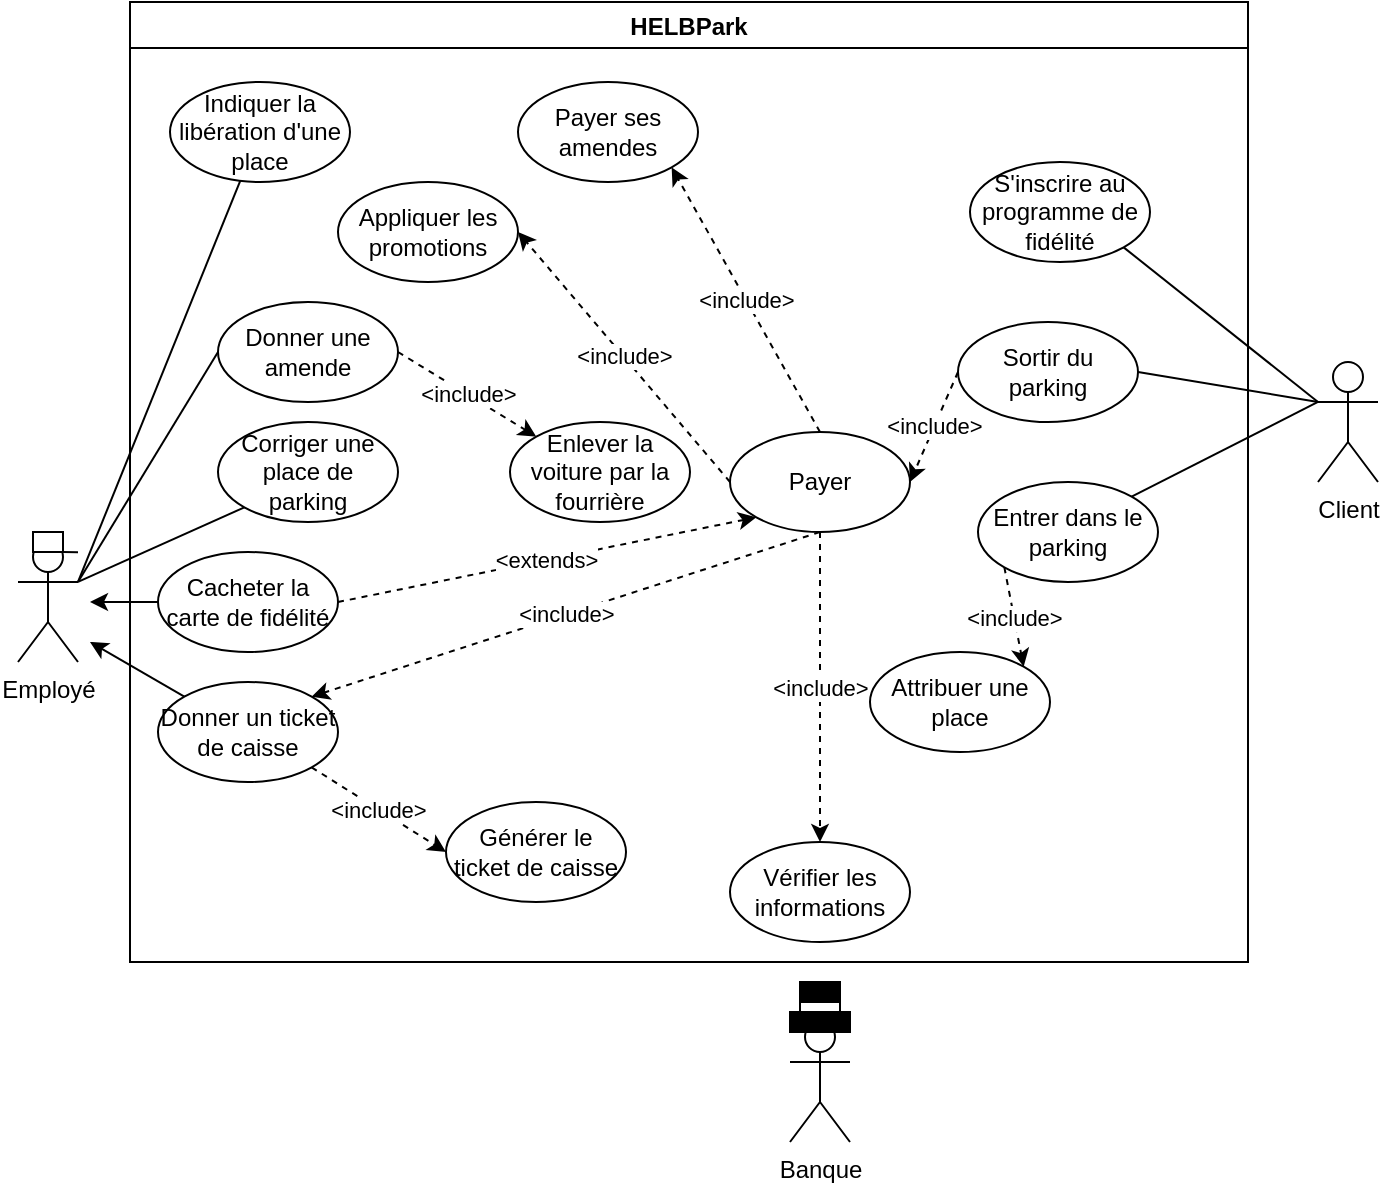 <mxfile version="18.1.3" type="device"><diagram id="cG1ArwMpKyvezLIBLgJS" name="Page-1"><mxGraphModel dx="1673" dy="829" grid="1" gridSize="10" guides="1" tooltips="1" connect="1" arrows="1" fold="1" page="1" pageScale="1" pageWidth="827" pageHeight="1169" math="0" shadow="0"><root><mxCell id="0"/><mxCell id="1" parent="0"/><mxCell id="veFxafGu9O8xiHkzrwqc-40" value="HELBPark" style="swimlane;fillColor=#FFFFFF;" parent="1" vertex="1"><mxGeometry x="130" y="50" width="559" height="480" as="geometry"><mxRectangle x="130" y="50" width="90" height="23" as="alternateBounds"/></mxGeometry></mxCell><mxCell id="veFxafGu9O8xiHkzrwqc-5" value="Attribuer une place" style="ellipse;whiteSpace=wrap;html=1;" parent="veFxafGu9O8xiHkzrwqc-40" vertex="1"><mxGeometry x="370" y="325" width="90" height="50" as="geometry"/></mxCell><mxCell id="veFxafGu9O8xiHkzrwqc-8" value="Générer le ticket de caisse" style="ellipse;whiteSpace=wrap;html=1;" parent="veFxafGu9O8xiHkzrwqc-40" vertex="1"><mxGeometry x="158" y="400" width="90" height="50" as="geometry"/></mxCell><mxCell id="veFxafGu9O8xiHkzrwqc-6" value="Indiquer la libération d'une place" style="ellipse;whiteSpace=wrap;html=1;" parent="veFxafGu9O8xiHkzrwqc-40" vertex="1"><mxGeometry x="20" y="40" width="90" height="50" as="geometry"/></mxCell><mxCell id="veFxafGu9O8xiHkzrwqc-54" value="&amp;lt;include&amp;gt;" style="edgeStyle=none;rounded=0;orthogonalLoop=1;jettySize=auto;html=1;exitX=1;exitY=0.5;exitDx=0;exitDy=0;entryX=0;entryY=0;entryDx=0;entryDy=0;endArrow=classic;endFill=1;dashed=1;" parent="veFxafGu9O8xiHkzrwqc-40" source="veFxafGu9O8xiHkzrwqc-20" target="veFxafGu9O8xiHkzrwqc-53" edge="1"><mxGeometry relative="1" as="geometry"/></mxCell><mxCell id="veFxafGu9O8xiHkzrwqc-20" value="Donner une amende" style="ellipse;whiteSpace=wrap;html=1;" parent="veFxafGu9O8xiHkzrwqc-40" vertex="1"><mxGeometry x="44" y="150" width="90" height="50" as="geometry"/></mxCell><mxCell id="veFxafGu9O8xiHkzrwqc-9" value="Corriger une place de parking" style="ellipse;whiteSpace=wrap;html=1;" parent="veFxafGu9O8xiHkzrwqc-40" vertex="1"><mxGeometry x="44" y="210" width="90" height="50" as="geometry"/></mxCell><mxCell id="veFxafGu9O8xiHkzrwqc-14" value="Cacheter la carte de fidélité" style="ellipse;whiteSpace=wrap;html=1;" parent="veFxafGu9O8xiHkzrwqc-40" vertex="1"><mxGeometry x="14" y="275" width="90" height="50" as="geometry"/></mxCell><mxCell id="veFxafGu9O8xiHkzrwqc-7" value="Donner un ticket de caisse" style="ellipse;whiteSpace=wrap;html=1;" parent="veFxafGu9O8xiHkzrwqc-40" vertex="1"><mxGeometry x="14" y="340" width="90" height="50" as="geometry"/></mxCell><mxCell id="veFxafGu9O8xiHkzrwqc-33" value="&amp;lt;include&amp;gt;" style="edgeStyle=none;rounded=0;orthogonalLoop=1;jettySize=auto;html=1;exitX=1;exitY=1;exitDx=0;exitDy=0;entryX=0;entryY=0.5;entryDx=0;entryDy=0;dashed=1;endArrow=classic;endFill=1;" parent="veFxafGu9O8xiHkzrwqc-40" source="veFxafGu9O8xiHkzrwqc-7" target="veFxafGu9O8xiHkzrwqc-8" edge="1"><mxGeometry relative="1" as="geometry"/></mxCell><mxCell id="veFxafGu9O8xiHkzrwqc-53" value="Enlever la voiture par la fourrière" style="ellipse;whiteSpace=wrap;html=1;" parent="veFxafGu9O8xiHkzrwqc-40" vertex="1"><mxGeometry x="190" y="210" width="90" height="50" as="geometry"/></mxCell><mxCell id="PK204W9WzjQ7m5yzsSYm-2" value="&amp;lt;include&amp;gt;" style="edgeStyle=orthogonalEdgeStyle;rounded=0;orthogonalLoop=1;jettySize=auto;html=1;exitX=0.5;exitY=1;exitDx=0;exitDy=0;entryX=0.5;entryY=0;entryDx=0;entryDy=0;dashed=1;" edge="1" parent="veFxafGu9O8xiHkzrwqc-40" source="veFxafGu9O8xiHkzrwqc-18" target="PK204W9WzjQ7m5yzsSYm-1"><mxGeometry relative="1" as="geometry"/></mxCell><mxCell id="veFxafGu9O8xiHkzrwqc-18" value="Payer" style="ellipse;whiteSpace=wrap;html=1;" parent="veFxafGu9O8xiHkzrwqc-40" vertex="1"><mxGeometry x="300" y="215" width="90" height="50" as="geometry"/></mxCell><mxCell id="veFxafGu9O8xiHkzrwqc-30" value="&amp;lt;include&amp;gt;" style="edgeStyle=none;rounded=0;orthogonalLoop=1;jettySize=auto;html=1;exitX=0.5;exitY=1;exitDx=0;exitDy=0;entryX=1;entryY=0;entryDx=0;entryDy=0;dashed=1;endArrow=classic;endFill=1;" parent="veFxafGu9O8xiHkzrwqc-40" source="veFxafGu9O8xiHkzrwqc-18" target="veFxafGu9O8xiHkzrwqc-7" edge="1"><mxGeometry relative="1" as="geometry"/></mxCell><mxCell id="veFxafGu9O8xiHkzrwqc-31" value="&amp;lt;extends&amp;gt;" style="edgeStyle=none;rounded=0;orthogonalLoop=1;jettySize=auto;html=1;exitX=1;exitY=0.5;exitDx=0;exitDy=0;dashed=1;endArrow=classic;endFill=1;entryX=0;entryY=1;entryDx=0;entryDy=0;" parent="veFxafGu9O8xiHkzrwqc-40" source="veFxafGu9O8xiHkzrwqc-14" target="veFxafGu9O8xiHkzrwqc-18" edge="1"><mxGeometry relative="1" as="geometry"><mxPoint x="364" y="250" as="targetPoint"/></mxGeometry></mxCell><mxCell id="veFxafGu9O8xiHkzrwqc-16" value="Appliquer les promotions" style="ellipse;whiteSpace=wrap;html=1;" parent="veFxafGu9O8xiHkzrwqc-40" vertex="1"><mxGeometry x="104" y="90" width="90" height="50" as="geometry"/></mxCell><mxCell id="veFxafGu9O8xiHkzrwqc-29" value="&amp;lt;include&amp;gt;" style="edgeStyle=none;rounded=0;orthogonalLoop=1;jettySize=auto;html=1;exitX=0;exitY=0.5;exitDx=0;exitDy=0;entryX=1;entryY=0.5;entryDx=0;entryDy=0;dashed=1;endArrow=classic;endFill=1;" parent="veFxafGu9O8xiHkzrwqc-40" source="veFxafGu9O8xiHkzrwqc-18" target="veFxafGu9O8xiHkzrwqc-16" edge="1"><mxGeometry relative="1" as="geometry"/></mxCell><mxCell id="veFxafGu9O8xiHkzrwqc-13" value="S'inscrire au programme de fidélité" style="ellipse;whiteSpace=wrap;html=1;" parent="veFxafGu9O8xiHkzrwqc-40" vertex="1"><mxGeometry x="420" y="80" width="90" height="50" as="geometry"/></mxCell><mxCell id="veFxafGu9O8xiHkzrwqc-19" value="Payer ses amendes" style="ellipse;whiteSpace=wrap;html=1;" parent="veFxafGu9O8xiHkzrwqc-40" vertex="1"><mxGeometry x="194" y="40" width="90" height="50" as="geometry"/></mxCell><mxCell id="veFxafGu9O8xiHkzrwqc-28" value="&amp;lt;include&amp;gt;" style="edgeStyle=none;rounded=0;orthogonalLoop=1;jettySize=auto;html=1;exitX=0.5;exitY=0;exitDx=0;exitDy=0;entryX=1;entryY=1;entryDx=0;entryDy=0;dashed=1;endArrow=classic;endFill=1;" parent="veFxafGu9O8xiHkzrwqc-40" source="veFxafGu9O8xiHkzrwqc-18" target="veFxafGu9O8xiHkzrwqc-19" edge="1"><mxGeometry relative="1" as="geometry"/></mxCell><mxCell id="veFxafGu9O8xiHkzrwqc-15" value="Sortir du parking" style="ellipse;whiteSpace=wrap;html=1;" parent="veFxafGu9O8xiHkzrwqc-40" vertex="1"><mxGeometry x="414" y="160" width="90" height="50" as="geometry"/></mxCell><mxCell id="veFxafGu9O8xiHkzrwqc-26" value="&amp;lt;include&amp;gt;" style="edgeStyle=none;rounded=0;orthogonalLoop=1;jettySize=auto;html=1;exitX=0;exitY=0.5;exitDx=0;exitDy=0;entryX=1;entryY=0.5;entryDx=0;entryDy=0;endArrow=classic;endFill=1;dashed=1;" parent="veFxafGu9O8xiHkzrwqc-40" source="veFxafGu9O8xiHkzrwqc-15" target="veFxafGu9O8xiHkzrwqc-18" edge="1"><mxGeometry relative="1" as="geometry"/></mxCell><mxCell id="veFxafGu9O8xiHkzrwqc-4" value="Entrer dans le parking" style="ellipse;whiteSpace=wrap;html=1;" parent="veFxafGu9O8xiHkzrwqc-40" vertex="1"><mxGeometry x="424" y="240" width="90" height="50" as="geometry"/></mxCell><mxCell id="veFxafGu9O8xiHkzrwqc-32" value="&amp;lt;include&amp;gt;" style="edgeStyle=none;rounded=0;orthogonalLoop=1;jettySize=auto;html=1;exitX=0;exitY=1;exitDx=0;exitDy=0;entryX=1;entryY=0;entryDx=0;entryDy=0;dashed=1;endArrow=classic;endFill=1;" parent="veFxafGu9O8xiHkzrwqc-40" source="veFxafGu9O8xiHkzrwqc-4" target="veFxafGu9O8xiHkzrwqc-5" edge="1"><mxGeometry relative="1" as="geometry"/></mxCell><mxCell id="PK204W9WzjQ7m5yzsSYm-1" value="Vérifier les informations" style="ellipse;whiteSpace=wrap;html=1;" vertex="1" parent="veFxafGu9O8xiHkzrwqc-40"><mxGeometry x="300" y="420" width="90" height="50" as="geometry"/></mxCell><mxCell id="veFxafGu9O8xiHkzrwqc-10" style="rounded=0;orthogonalLoop=1;jettySize=auto;html=1;exitX=1;exitY=0.333;exitDx=0;exitDy=0;exitPerimeter=0;endArrow=none;endFill=0;" parent="1" source="veFxafGu9O8xiHkzrwqc-1" target="veFxafGu9O8xiHkzrwqc-6" edge="1"><mxGeometry relative="1" as="geometry"/></mxCell><mxCell id="veFxafGu9O8xiHkzrwqc-12" style="edgeStyle=none;rounded=0;orthogonalLoop=1;jettySize=auto;html=1;exitX=1;exitY=0.333;exitDx=0;exitDy=0;exitPerimeter=0;entryX=0;entryY=1;entryDx=0;entryDy=0;endArrow=none;endFill=0;" parent="1" source="veFxafGu9O8xiHkzrwqc-1" target="veFxafGu9O8xiHkzrwqc-9" edge="1"><mxGeometry relative="1" as="geometry"/></mxCell><mxCell id="veFxafGu9O8xiHkzrwqc-25" style="edgeStyle=none;rounded=0;orthogonalLoop=1;jettySize=auto;html=1;exitX=1;exitY=0.333;exitDx=0;exitDy=0;exitPerimeter=0;entryX=0;entryY=0.5;entryDx=0;entryDy=0;endArrow=none;endFill=0;" parent="1" source="veFxafGu9O8xiHkzrwqc-1" target="veFxafGu9O8xiHkzrwqc-20" edge="1"><mxGeometry relative="1" as="geometry"/></mxCell><mxCell id="veFxafGu9O8xiHkzrwqc-1" value="Employé" style="shape=umlActor;verticalLabelPosition=bottom;verticalAlign=top;html=1;outlineConnect=0;" parent="1" vertex="1"><mxGeometry x="74" y="320" width="30" height="60" as="geometry"/></mxCell><mxCell id="veFxafGu9O8xiHkzrwqc-21" style="edgeStyle=none;rounded=0;orthogonalLoop=1;jettySize=auto;html=1;exitX=0;exitY=0.333;exitDx=0;exitDy=0;exitPerimeter=0;entryX=1;entryY=1;entryDx=0;entryDy=0;endArrow=none;endFill=0;" parent="1" source="veFxafGu9O8xiHkzrwqc-3" target="veFxafGu9O8xiHkzrwqc-13" edge="1"><mxGeometry relative="1" as="geometry"/></mxCell><mxCell id="veFxafGu9O8xiHkzrwqc-23" style="edgeStyle=none;rounded=0;orthogonalLoop=1;jettySize=auto;html=1;exitX=0;exitY=0.333;exitDx=0;exitDy=0;exitPerimeter=0;entryX=1;entryY=0.5;entryDx=0;entryDy=0;endArrow=none;endFill=0;" parent="1" source="veFxafGu9O8xiHkzrwqc-3" target="veFxafGu9O8xiHkzrwqc-15" edge="1"><mxGeometry relative="1" as="geometry"/></mxCell><mxCell id="veFxafGu9O8xiHkzrwqc-24" style="edgeStyle=none;rounded=0;orthogonalLoop=1;jettySize=auto;html=1;exitX=0;exitY=0.333;exitDx=0;exitDy=0;exitPerimeter=0;entryX=1;entryY=0;entryDx=0;entryDy=0;endArrow=none;endFill=0;" parent="1" source="veFxafGu9O8xiHkzrwqc-3" target="veFxafGu9O8xiHkzrwqc-4" edge="1"><mxGeometry relative="1" as="geometry"/></mxCell><mxCell id="veFxafGu9O8xiHkzrwqc-3" value="Client" style="shape=umlActor;verticalLabelPosition=bottom;verticalAlign=top;html=1;outlineConnect=0;" parent="1" vertex="1"><mxGeometry x="724" y="230" width="30" height="60" as="geometry"/></mxCell><mxCell id="veFxafGu9O8xiHkzrwqc-35" style="edgeStyle=none;rounded=0;orthogonalLoop=1;jettySize=auto;html=1;exitX=1;exitY=1;exitDx=0;exitDy=0;endArrow=none;endFill=0;" parent="1" source="veFxafGu9O8xiHkzrwqc-34" edge="1"><mxGeometry relative="1" as="geometry"><mxPoint x="104" y="325.067" as="targetPoint"/></mxGeometry></mxCell><mxCell id="veFxafGu9O8xiHkzrwqc-34" value="" style="rounded=0;whiteSpace=wrap;html=1;" parent="1" vertex="1"><mxGeometry x="81.5" y="315" width="15" height="10" as="geometry"/></mxCell><mxCell id="veFxafGu9O8xiHkzrwqc-42" style="edgeStyle=none;rounded=0;orthogonalLoop=1;jettySize=auto;html=1;exitX=0;exitY=0.5;exitDx=0;exitDy=0;endArrow=classic;endFill=1;" parent="1" source="veFxafGu9O8xiHkzrwqc-14" edge="1"><mxGeometry relative="1" as="geometry"><mxPoint x="110" y="350" as="targetPoint"/></mxGeometry></mxCell><mxCell id="veFxafGu9O8xiHkzrwqc-43" style="edgeStyle=none;rounded=0;orthogonalLoop=1;jettySize=auto;html=1;exitX=0;exitY=0;exitDx=0;exitDy=0;endArrow=classic;endFill=1;" parent="1" source="veFxafGu9O8xiHkzrwqc-7" edge="1"><mxGeometry relative="1" as="geometry"><mxPoint x="110" y="370" as="targetPoint"/></mxGeometry></mxCell><mxCell id="PK204W9WzjQ7m5yzsSYm-3" value="Banque" style="shape=umlActor;verticalLabelPosition=bottom;verticalAlign=top;html=1;outlineConnect=0;" vertex="1" parent="1"><mxGeometry x="460" y="560" width="30" height="60" as="geometry"/></mxCell><mxCell id="PK204W9WzjQ7m5yzsSYm-4" value="" style="rounded=0;whiteSpace=wrap;html=1;fillColor=#000000;" vertex="1" parent="1"><mxGeometry x="460" y="555" width="30" height="10" as="geometry"/></mxCell><mxCell id="PK204W9WzjQ7m5yzsSYm-5" value="" style="rounded=0;whiteSpace=wrap;html=1;fillColor=#000000;" vertex="1" parent="1"><mxGeometry x="465" y="540" width="20" height="15" as="geometry"/></mxCell><mxCell id="PK204W9WzjQ7m5yzsSYm-6" value="" style="rounded=0;whiteSpace=wrap;html=1;fillColor=#FFFFFF;" vertex="1" parent="1"><mxGeometry x="465" y="550" width="20" height="5" as="geometry"/></mxCell></root></mxGraphModel></diagram></mxfile>